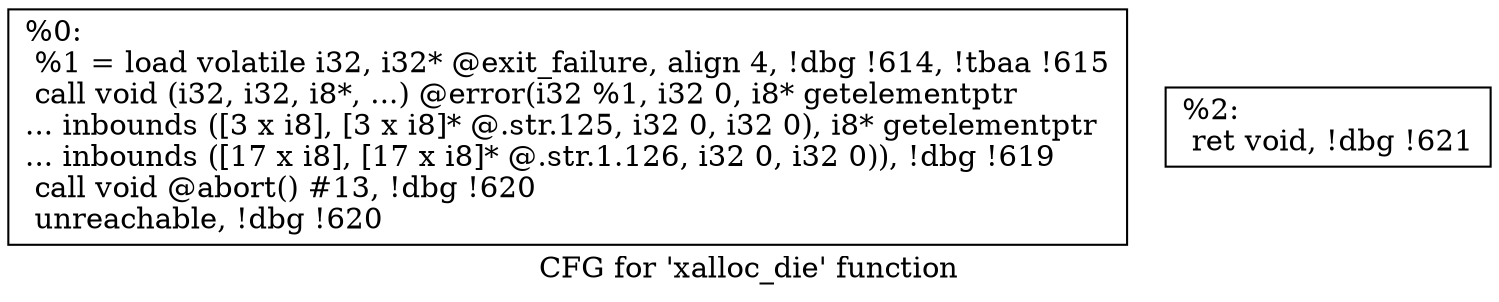 digraph "CFG for 'xalloc_die' function" {
	label="CFG for 'xalloc_die' function";

	Node0x1493d80 [shape=record,label="{%0:\l  %1 = load volatile i32, i32* @exit_failure, align 4, !dbg !614, !tbaa !615\l  call void (i32, i32, i8*, ...) @error(i32 %1, i32 0, i8* getelementptr\l... inbounds ([3 x i8], [3 x i8]* @.str.125, i32 0, i32 0), i8* getelementptr\l... inbounds ([17 x i8], [17 x i8]* @.str.1.126, i32 0, i32 0)), !dbg !619\l  call void @abort() #13, !dbg !620\l  unreachable, !dbg !620\l}"];
	Node0x1494550 [shape=record,label="{%2:                                                  \l  ret void, !dbg !621\l}"];
}
